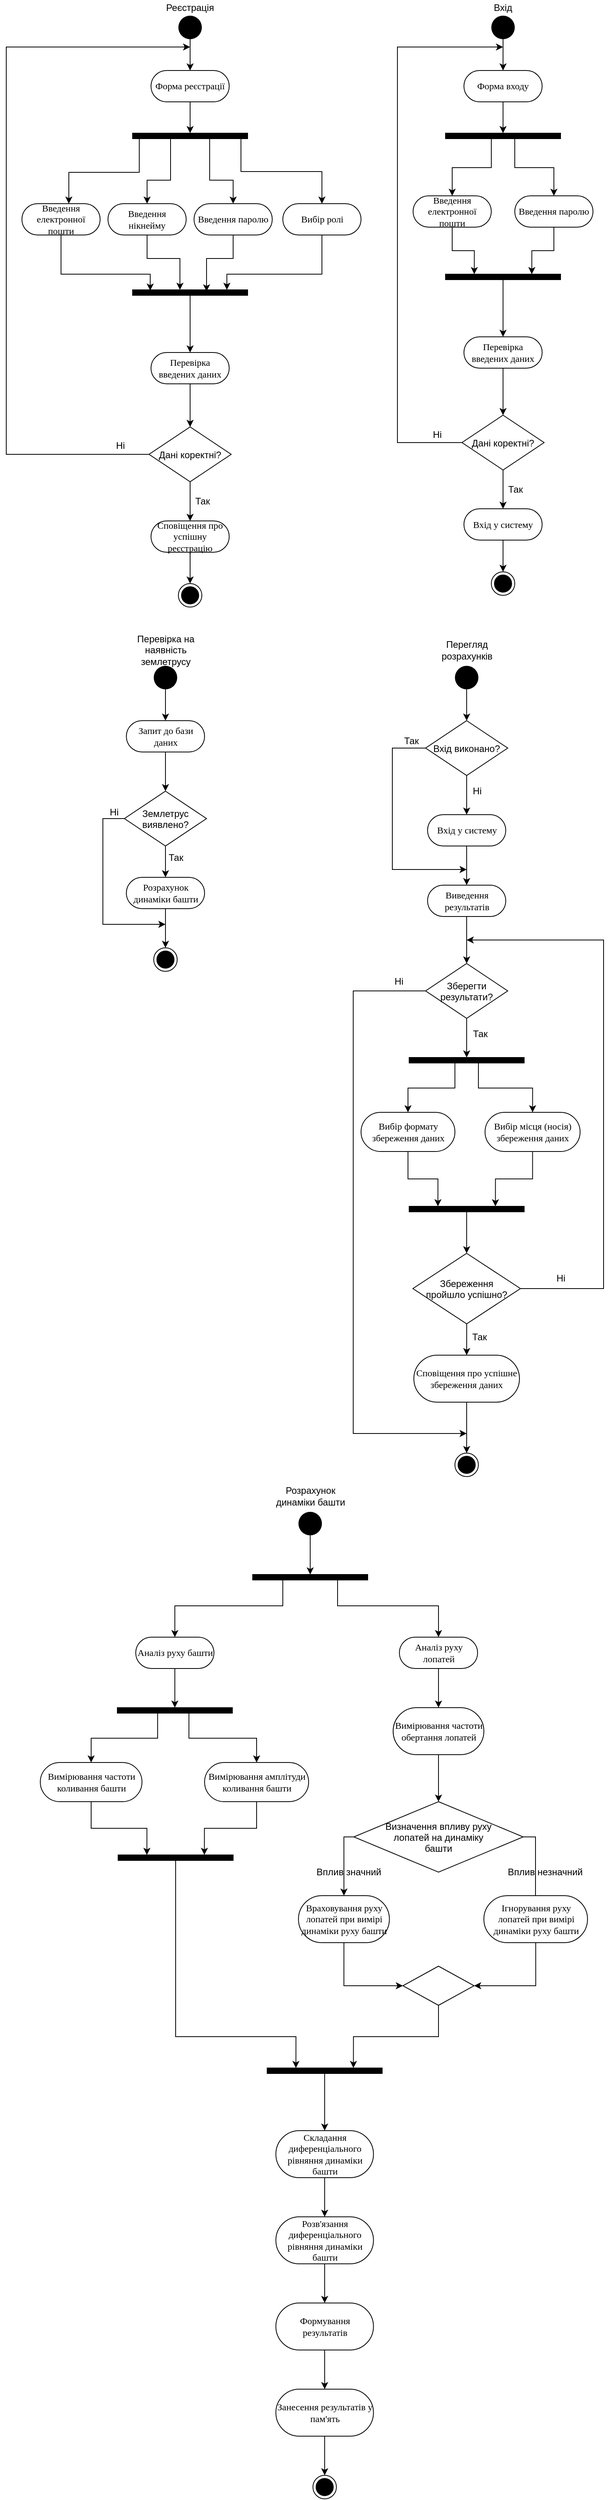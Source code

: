 <mxfile version="14.0.1" type="github">
  <diagram id="TSJOTE-9jYVLGcTTON4N" name="Page-1">
    <mxGraphModel dx="828" dy="490" grid="1" gridSize="10" guides="1" tooltips="1" connect="1" arrows="1" fold="1" page="1" pageScale="1" pageWidth="827" pageHeight="1169" math="0" shadow="0">
      <root>
        <mxCell id="0" />
        <mxCell id="1" parent="0" />
        <mxCell id="yA4khDFc_51iNREQwirL-1" value="" style="edgeStyle=orthogonalEdgeStyle;rounded=0;orthogonalLoop=1;jettySize=auto;html=1;" edge="1" parent="1" source="yA4khDFc_51iNREQwirL-2" target="yA4khDFc_51iNREQwirL-5">
          <mxGeometry relative="1" as="geometry" />
        </mxCell>
        <mxCell id="yA4khDFc_51iNREQwirL-2" value="hf" style="ellipse;fillColor=#000000;strokeColor=none;" vertex="1" parent="1">
          <mxGeometry x="240" y="90" width="30" height="30" as="geometry" />
        </mxCell>
        <mxCell id="yA4khDFc_51iNREQwirL-3" value="Реєстрація" style="text;html=1;strokeColor=none;fillColor=none;align=center;verticalAlign=middle;whiteSpace=wrap;rounded=0;" vertex="1" parent="1">
          <mxGeometry x="235" y="70" width="40" height="20" as="geometry" />
        </mxCell>
        <mxCell id="yA4khDFc_51iNREQwirL-4" value="" style="edgeStyle=orthogonalEdgeStyle;rounded=0;orthogonalLoop=1;jettySize=auto;html=1;" edge="1" parent="1" source="yA4khDFc_51iNREQwirL-5" target="yA4khDFc_51iNREQwirL-12">
          <mxGeometry relative="1" as="geometry" />
        </mxCell>
        <mxCell id="yA4khDFc_51iNREQwirL-5" value="Форма реєстрації" style="rounded=1;whiteSpace=wrap;html=1;shadow=0;comic=0;labelBackgroundColor=none;strokeWidth=1;fontFamily=Verdana;fontSize=12;align=center;arcSize=50;" vertex="1" parent="1">
          <mxGeometry x="205.0" y="160" width="100" height="40" as="geometry" />
        </mxCell>
        <mxCell id="yA4khDFc_51iNREQwirL-6" style="edgeStyle=orthogonalEdgeStyle;rounded=0;orthogonalLoop=1;jettySize=auto;html=1;entryX=0.643;entryY=0.286;entryDx=0;entryDy=0;entryPerimeter=0;" edge="1" parent="1" source="yA4khDFc_51iNREQwirL-7" target="yA4khDFc_51iNREQwirL-20">
          <mxGeometry relative="1" as="geometry">
            <Array as="points">
              <mxPoint x="310" y="400" />
              <mxPoint x="276" y="400" />
            </Array>
          </mxGeometry>
        </mxCell>
        <mxCell id="yA4khDFc_51iNREQwirL-7" value="Введення паролю" style="rounded=1;whiteSpace=wrap;html=1;shadow=0;comic=0;labelBackgroundColor=none;strokeWidth=1;fontFamily=Verdana;fontSize=12;align=center;arcSize=50;" vertex="1" parent="1">
          <mxGeometry x="260.0" y="330" width="100" height="40" as="geometry" />
        </mxCell>
        <mxCell id="yA4khDFc_51iNREQwirL-8" value="" style="edgeStyle=orthogonalEdgeStyle;rounded=0;orthogonalLoop=1;jettySize=auto;html=1;" edge="1" parent="1" source="yA4khDFc_51iNREQwirL-12" target="yA4khDFc_51iNREQwirL-7">
          <mxGeometry relative="1" as="geometry">
            <Array as="points">
              <mxPoint x="280" y="300" />
              <mxPoint x="310" y="300" />
            </Array>
          </mxGeometry>
        </mxCell>
        <mxCell id="yA4khDFc_51iNREQwirL-9" style="edgeStyle=orthogonalEdgeStyle;rounded=0;orthogonalLoop=1;jettySize=auto;html=1;entryX=0.5;entryY=0;entryDx=0;entryDy=0;" edge="1" parent="1" source="yA4khDFc_51iNREQwirL-12" target="yA4khDFc_51iNREQwirL-16">
          <mxGeometry relative="1" as="geometry">
            <Array as="points">
              <mxPoint x="320" y="289" />
              <mxPoint x="424" y="289" />
            </Array>
          </mxGeometry>
        </mxCell>
        <mxCell id="yA4khDFc_51iNREQwirL-10" style="edgeStyle=orthogonalEdgeStyle;rounded=0;orthogonalLoop=1;jettySize=auto;html=1;" edge="1" parent="1" source="yA4khDFc_51iNREQwirL-12" target="yA4khDFc_51iNREQwirL-14">
          <mxGeometry relative="1" as="geometry">
            <Array as="points">
              <mxPoint x="190" y="290" />
              <mxPoint x="100" y="290" />
            </Array>
          </mxGeometry>
        </mxCell>
        <mxCell id="yA4khDFc_51iNREQwirL-11" value="" style="edgeStyle=orthogonalEdgeStyle;rounded=0;orthogonalLoop=1;jettySize=auto;html=1;" edge="1" parent="1" source="yA4khDFc_51iNREQwirL-12" target="yA4khDFc_51iNREQwirL-18">
          <mxGeometry relative="1" as="geometry">
            <Array as="points">
              <mxPoint x="230" y="300" />
              <mxPoint x="200" y="300" />
            </Array>
          </mxGeometry>
        </mxCell>
        <mxCell id="yA4khDFc_51iNREQwirL-12" value="" style="whiteSpace=wrap;html=1;rounded=0;shadow=0;comic=0;labelBackgroundColor=none;strokeWidth=1;fillColor=#000000;fontFamily=Verdana;fontSize=12;align=center;rotation=0;" vertex="1" parent="1">
          <mxGeometry x="181.5" y="240" width="147" height="7" as="geometry" />
        </mxCell>
        <mxCell id="yA4khDFc_51iNREQwirL-13" style="edgeStyle=orthogonalEdgeStyle;rounded=0;orthogonalLoop=1;jettySize=auto;html=1;entryX=0.153;entryY=0.143;entryDx=0;entryDy=0;entryPerimeter=0;" edge="1" parent="1" source="yA4khDFc_51iNREQwirL-14" target="yA4khDFc_51iNREQwirL-20">
          <mxGeometry relative="1" as="geometry">
            <Array as="points">
              <mxPoint x="90" y="420" />
              <mxPoint x="204" y="420" />
            </Array>
          </mxGeometry>
        </mxCell>
        <mxCell id="yA4khDFc_51iNREQwirL-14" value="Введення електронної пошти" style="rounded=1;whiteSpace=wrap;html=1;shadow=0;comic=0;labelBackgroundColor=none;strokeWidth=1;fontFamily=Verdana;fontSize=12;align=center;arcSize=50;" vertex="1" parent="1">
          <mxGeometry x="40.0" y="330" width="100" height="40" as="geometry" />
        </mxCell>
        <mxCell id="yA4khDFc_51iNREQwirL-15" style="edgeStyle=orthogonalEdgeStyle;rounded=0;orthogonalLoop=1;jettySize=auto;html=1;entryX=0.813;entryY=0;entryDx=0;entryDy=0;entryPerimeter=0;" edge="1" parent="1" source="yA4khDFc_51iNREQwirL-16" target="yA4khDFc_51iNREQwirL-20">
          <mxGeometry relative="1" as="geometry">
            <mxPoint x="302" y="438" as="targetPoint" />
            <Array as="points">
              <mxPoint x="424" y="420" />
              <mxPoint x="302" y="420" />
            </Array>
          </mxGeometry>
        </mxCell>
        <mxCell id="yA4khDFc_51iNREQwirL-16" value="Вибір ролі" style="rounded=1;whiteSpace=wrap;html=1;shadow=0;comic=0;labelBackgroundColor=none;strokeWidth=1;fontFamily=Verdana;fontSize=12;align=center;arcSize=50;" vertex="1" parent="1">
          <mxGeometry x="373.5" y="330" width="100" height="40" as="geometry" />
        </mxCell>
        <mxCell id="yA4khDFc_51iNREQwirL-17" style="edgeStyle=orthogonalEdgeStyle;rounded=0;orthogonalLoop=1;jettySize=auto;html=1;entryX=0.405;entryY=0;entryDx=0;entryDy=0;entryPerimeter=0;" edge="1" parent="1" source="yA4khDFc_51iNREQwirL-18" target="yA4khDFc_51iNREQwirL-20">
          <mxGeometry relative="1" as="geometry">
            <Array as="points">
              <mxPoint x="200" y="400" />
              <mxPoint x="242" y="400" />
            </Array>
          </mxGeometry>
        </mxCell>
        <mxCell id="yA4khDFc_51iNREQwirL-18" value="Введення нікнейму" style="rounded=1;whiteSpace=wrap;html=1;shadow=0;comic=0;labelBackgroundColor=none;strokeWidth=1;fontFamily=Verdana;fontSize=12;align=center;arcSize=50;" vertex="1" parent="1">
          <mxGeometry x="150.0" y="330" width="100" height="40" as="geometry" />
        </mxCell>
        <mxCell id="yA4khDFc_51iNREQwirL-144" style="edgeStyle=orthogonalEdgeStyle;rounded=0;orthogonalLoop=1;jettySize=auto;html=1;entryX=0.5;entryY=0;entryDx=0;entryDy=0;" edge="1" parent="1" source="yA4khDFc_51iNREQwirL-20" target="yA4khDFc_51iNREQwirL-143">
          <mxGeometry relative="1" as="geometry" />
        </mxCell>
        <mxCell id="yA4khDFc_51iNREQwirL-20" value="" style="whiteSpace=wrap;html=1;rounded=0;shadow=0;comic=0;labelBackgroundColor=none;strokeWidth=1;fillColor=#000000;fontFamily=Verdana;fontSize=12;align=center;rotation=0;" vertex="1" parent="1">
          <mxGeometry x="181.5" y="440" width="147" height="7" as="geometry" />
        </mxCell>
        <mxCell id="yA4khDFc_51iNREQwirL-21" style="edgeStyle=orthogonalEdgeStyle;rounded=0;orthogonalLoop=1;jettySize=auto;html=1;" edge="1" parent="1" source="yA4khDFc_51iNREQwirL-23">
          <mxGeometry relative="1" as="geometry">
            <mxPoint x="255" y="130" as="targetPoint" />
            <Array as="points">
              <mxPoint x="20" y="650" />
              <mxPoint x="20" y="130" />
            </Array>
          </mxGeometry>
        </mxCell>
        <mxCell id="yA4khDFc_51iNREQwirL-22" style="edgeStyle=orthogonalEdgeStyle;rounded=0;orthogonalLoop=1;jettySize=auto;html=1;entryX=0.5;entryY=0;entryDx=0;entryDy=0;" edge="1" parent="1" source="yA4khDFc_51iNREQwirL-23" target="yA4khDFc_51iNREQwirL-26">
          <mxGeometry relative="1" as="geometry" />
        </mxCell>
        <mxCell id="yA4khDFc_51iNREQwirL-23" value="Дані коректні?" style="rhombus;" vertex="1" parent="1">
          <mxGeometry x="202.5" y="615" width="105" height="70" as="geometry" />
        </mxCell>
        <mxCell id="yA4khDFc_51iNREQwirL-24" value="Ні" style="text;html=1;strokeColor=none;fillColor=none;align=center;verticalAlign=middle;whiteSpace=wrap;rounded=0;" vertex="1" parent="1">
          <mxGeometry x="145.5" y="629" width="40" height="20" as="geometry" />
        </mxCell>
        <mxCell id="yA4khDFc_51iNREQwirL-25" style="edgeStyle=orthogonalEdgeStyle;rounded=0;orthogonalLoop=1;jettySize=auto;html=1;entryX=0.5;entryY=0;entryDx=0;entryDy=0;" edge="1" parent="1" source="yA4khDFc_51iNREQwirL-26" target="yA4khDFc_51iNREQwirL-27">
          <mxGeometry relative="1" as="geometry" />
        </mxCell>
        <mxCell id="yA4khDFc_51iNREQwirL-26" value="Сповіщення про успішну реєстрацію" style="rounded=1;whiteSpace=wrap;html=1;shadow=0;comic=0;labelBackgroundColor=none;strokeWidth=1;fontFamily=Verdana;fontSize=12;align=center;arcSize=50;" vertex="1" parent="1">
          <mxGeometry x="205.0" y="735" width="100" height="40" as="geometry" />
        </mxCell>
        <mxCell id="yA4khDFc_51iNREQwirL-27" value="" style="ellipse;html=1;shape=endState;fillColor=#000000;strokeColor=#000000;" vertex="1" parent="1">
          <mxGeometry x="240" y="815" width="30" height="30" as="geometry" />
        </mxCell>
        <mxCell id="yA4khDFc_51iNREQwirL-28" style="edgeStyle=orthogonalEdgeStyle;rounded=0;orthogonalLoop=1;jettySize=auto;html=1;entryX=0.5;entryY=0;entryDx=0;entryDy=0;" edge="1" parent="1" source="yA4khDFc_51iNREQwirL-29" target="yA4khDFc_51iNREQwirL-32">
          <mxGeometry relative="1" as="geometry" />
        </mxCell>
        <mxCell id="yA4khDFc_51iNREQwirL-29" value="" style="ellipse;fillColor=#000000;strokeColor=none;" vertex="1" parent="1">
          <mxGeometry x="640" y="90" width="30" height="30" as="geometry" />
        </mxCell>
        <mxCell id="yA4khDFc_51iNREQwirL-30" value="Вхід" style="text;html=1;strokeColor=none;fillColor=none;align=center;verticalAlign=middle;whiteSpace=wrap;rounded=0;" vertex="1" parent="1">
          <mxGeometry x="635" y="70" width="40" height="20" as="geometry" />
        </mxCell>
        <mxCell id="yA4khDFc_51iNREQwirL-31" style="edgeStyle=orthogonalEdgeStyle;rounded=0;orthogonalLoop=1;jettySize=auto;html=1;entryX=0.5;entryY=0;entryDx=0;entryDy=0;" edge="1" parent="1" source="yA4khDFc_51iNREQwirL-32" target="yA4khDFc_51iNREQwirL-35">
          <mxGeometry relative="1" as="geometry" />
        </mxCell>
        <mxCell id="yA4khDFc_51iNREQwirL-32" value="Форма входу" style="rounded=1;whiteSpace=wrap;html=1;shadow=0;comic=0;labelBackgroundColor=none;strokeWidth=1;fontFamily=Verdana;fontSize=12;align=center;arcSize=50;" vertex="1" parent="1">
          <mxGeometry x="605" y="160" width="100" height="40" as="geometry" />
        </mxCell>
        <mxCell id="yA4khDFc_51iNREQwirL-33" style="edgeStyle=orthogonalEdgeStyle;rounded=0;orthogonalLoop=1;jettySize=auto;html=1;entryX=0.5;entryY=0;entryDx=0;entryDy=0;" edge="1" parent="1" source="yA4khDFc_51iNREQwirL-35" target="yA4khDFc_51iNREQwirL-37">
          <mxGeometry relative="1" as="geometry">
            <Array as="points">
              <mxPoint x="640" y="284" />
              <mxPoint x="590" y="284" />
            </Array>
          </mxGeometry>
        </mxCell>
        <mxCell id="yA4khDFc_51iNREQwirL-34" style="edgeStyle=orthogonalEdgeStyle;rounded=0;orthogonalLoop=1;jettySize=auto;html=1;entryX=0.5;entryY=0;entryDx=0;entryDy=0;" edge="1" parent="1" source="yA4khDFc_51iNREQwirL-35" target="yA4khDFc_51iNREQwirL-39">
          <mxGeometry relative="1" as="geometry">
            <Array as="points">
              <mxPoint x="670" y="284" />
              <mxPoint x="720" y="284" />
            </Array>
          </mxGeometry>
        </mxCell>
        <mxCell id="yA4khDFc_51iNREQwirL-35" value="" style="whiteSpace=wrap;html=1;rounded=0;shadow=0;comic=0;labelBackgroundColor=none;strokeWidth=1;fillColor=#000000;fontFamily=Verdana;fontSize=12;align=center;rotation=0;" vertex="1" parent="1">
          <mxGeometry x="581.5" y="240" width="147" height="7" as="geometry" />
        </mxCell>
        <mxCell id="yA4khDFc_51iNREQwirL-36" style="edgeStyle=orthogonalEdgeStyle;rounded=0;orthogonalLoop=1;jettySize=auto;html=1;entryX=0.25;entryY=0;entryDx=0;entryDy=0;" edge="1" parent="1" source="yA4khDFc_51iNREQwirL-37" target="yA4khDFc_51iNREQwirL-41">
          <mxGeometry relative="1" as="geometry" />
        </mxCell>
        <mxCell id="yA4khDFc_51iNREQwirL-37" value="Введення електронної пошти" style="rounded=1;whiteSpace=wrap;html=1;shadow=0;comic=0;labelBackgroundColor=none;strokeWidth=1;fontFamily=Verdana;fontSize=12;align=center;arcSize=50;" vertex="1" parent="1">
          <mxGeometry x="540" y="320" width="100" height="40" as="geometry" />
        </mxCell>
        <mxCell id="yA4khDFc_51iNREQwirL-38" style="edgeStyle=orthogonalEdgeStyle;rounded=0;orthogonalLoop=1;jettySize=auto;html=1;entryX=0.75;entryY=0;entryDx=0;entryDy=0;" edge="1" parent="1" source="yA4khDFc_51iNREQwirL-39" target="yA4khDFc_51iNREQwirL-41">
          <mxGeometry relative="1" as="geometry" />
        </mxCell>
        <mxCell id="yA4khDFc_51iNREQwirL-39" value="Введення паролю" style="rounded=1;whiteSpace=wrap;html=1;shadow=0;comic=0;labelBackgroundColor=none;strokeWidth=1;fontFamily=Verdana;fontSize=12;align=center;arcSize=50;" vertex="1" parent="1">
          <mxGeometry x="670" y="320" width="100" height="40" as="geometry" />
        </mxCell>
        <mxCell id="yA4khDFc_51iNREQwirL-147" style="edgeStyle=orthogonalEdgeStyle;rounded=0;orthogonalLoop=1;jettySize=auto;html=1;entryX=0.5;entryY=0;entryDx=0;entryDy=0;" edge="1" parent="1" source="yA4khDFc_51iNREQwirL-41" target="yA4khDFc_51iNREQwirL-146">
          <mxGeometry relative="1" as="geometry" />
        </mxCell>
        <mxCell id="yA4khDFc_51iNREQwirL-41" value="" style="whiteSpace=wrap;html=1;rounded=0;shadow=0;comic=0;labelBackgroundColor=none;strokeWidth=1;fillColor=#000000;fontFamily=Verdana;fontSize=12;align=center;rotation=0;" vertex="1" parent="1">
          <mxGeometry x="581.5" y="420" width="147" height="7" as="geometry" />
        </mxCell>
        <mxCell id="yA4khDFc_51iNREQwirL-42" style="edgeStyle=orthogonalEdgeStyle;rounded=0;orthogonalLoop=1;jettySize=auto;html=1;" edge="1" parent="1" source="yA4khDFc_51iNREQwirL-44">
          <mxGeometry relative="1" as="geometry">
            <mxPoint x="655" y="130" as="targetPoint" />
            <Array as="points">
              <mxPoint x="520" y="635" />
              <mxPoint x="520" y="130" />
            </Array>
          </mxGeometry>
        </mxCell>
        <mxCell id="yA4khDFc_51iNREQwirL-43" style="edgeStyle=orthogonalEdgeStyle;rounded=0;orthogonalLoop=1;jettySize=auto;html=1;entryX=0.5;entryY=0;entryDx=0;entryDy=0;" edge="1" parent="1" source="yA4khDFc_51iNREQwirL-44" target="yA4khDFc_51iNREQwirL-48">
          <mxGeometry relative="1" as="geometry" />
        </mxCell>
        <mxCell id="yA4khDFc_51iNREQwirL-44" value="Дані коректні?" style="rhombus;" vertex="1" parent="1">
          <mxGeometry x="602.5" y="600" width="105" height="70" as="geometry" />
        </mxCell>
        <mxCell id="yA4khDFc_51iNREQwirL-45" value="Ні" style="text;html=1;strokeColor=none;fillColor=none;align=center;verticalAlign=middle;whiteSpace=wrap;rounded=0;" vertex="1" parent="1">
          <mxGeometry x="551" y="615" width="40" height="20" as="geometry" />
        </mxCell>
        <mxCell id="yA4khDFc_51iNREQwirL-46" value="Так" style="text;html=1;strokeColor=none;fillColor=none;align=center;verticalAlign=middle;whiteSpace=wrap;rounded=0;" vertex="1" parent="1">
          <mxGeometry x="251" y="699.5" width="40" height="20" as="geometry" />
        </mxCell>
        <mxCell id="yA4khDFc_51iNREQwirL-47" style="edgeStyle=orthogonalEdgeStyle;rounded=0;orthogonalLoop=1;jettySize=auto;html=1;entryX=0.5;entryY=0;entryDx=0;entryDy=0;" edge="1" parent="1" source="yA4khDFc_51iNREQwirL-48" target="yA4khDFc_51iNREQwirL-50">
          <mxGeometry relative="1" as="geometry" />
        </mxCell>
        <mxCell id="yA4khDFc_51iNREQwirL-48" value="Вхід у систему" style="rounded=1;whiteSpace=wrap;html=1;shadow=0;comic=0;labelBackgroundColor=none;strokeWidth=1;fontFamily=Verdana;fontSize=12;align=center;arcSize=50;" vertex="1" parent="1">
          <mxGeometry x="605" y="719.5" width="100" height="40" as="geometry" />
        </mxCell>
        <mxCell id="yA4khDFc_51iNREQwirL-49" value="Так" style="text;html=1;strokeColor=none;fillColor=none;align=center;verticalAlign=middle;whiteSpace=wrap;rounded=0;" vertex="1" parent="1">
          <mxGeometry x="651" y="685" width="40" height="20" as="geometry" />
        </mxCell>
        <mxCell id="yA4khDFc_51iNREQwirL-50" value="" style="ellipse;html=1;shape=endState;fillColor=#000000;strokeColor=#000000;" vertex="1" parent="1">
          <mxGeometry x="640" y="800" width="30" height="30" as="geometry" />
        </mxCell>
        <mxCell id="yA4khDFc_51iNREQwirL-51" style="edgeStyle=orthogonalEdgeStyle;rounded=0;orthogonalLoop=1;jettySize=auto;html=1;entryX=0.5;entryY=0;entryDx=0;entryDy=0;" edge="1" parent="1" source="yA4khDFc_51iNREQwirL-52" target="yA4khDFc_51iNREQwirL-55">
          <mxGeometry relative="1" as="geometry" />
        </mxCell>
        <mxCell id="yA4khDFc_51iNREQwirL-52" value="hf" style="ellipse;fillColor=#000000;strokeColor=none;" vertex="1" parent="1">
          <mxGeometry x="208.5" y="920" width="30" height="30" as="geometry" />
        </mxCell>
        <mxCell id="yA4khDFc_51iNREQwirL-53" value="Перевірка на наявність землетрусу" style="text;html=1;strokeColor=none;fillColor=none;align=center;verticalAlign=middle;whiteSpace=wrap;rounded=0;" vertex="1" parent="1">
          <mxGeometry x="164.75" y="890" width="117.5" height="20" as="geometry" />
        </mxCell>
        <mxCell id="yA4khDFc_51iNREQwirL-54" style="edgeStyle=orthogonalEdgeStyle;rounded=0;orthogonalLoop=1;jettySize=auto;html=1;entryX=0.5;entryY=0;entryDx=0;entryDy=0;" edge="1" parent="1" source="yA4khDFc_51iNREQwirL-55">
          <mxGeometry relative="1" as="geometry">
            <mxPoint x="223.5" y="1080" as="targetPoint" />
          </mxGeometry>
        </mxCell>
        <mxCell id="yA4khDFc_51iNREQwirL-55" value="Запит до бази даних" style="rounded=1;whiteSpace=wrap;html=1;shadow=0;comic=0;labelBackgroundColor=none;strokeWidth=1;fontFamily=Verdana;fontSize=12;align=center;arcSize=50;" vertex="1" parent="1">
          <mxGeometry x="173.5" y="990" width="100" height="40" as="geometry" />
        </mxCell>
        <mxCell id="yA4khDFc_51iNREQwirL-56" style="edgeStyle=orthogonalEdgeStyle;rounded=0;orthogonalLoop=1;jettySize=auto;html=1;entryX=0.5;entryY=0;entryDx=0;entryDy=0;" edge="1" parent="1" source="yA4khDFc_51iNREQwirL-58" target="yA4khDFc_51iNREQwirL-60">
          <mxGeometry relative="1" as="geometry" />
        </mxCell>
        <mxCell id="yA4khDFc_51iNREQwirL-57" style="edgeStyle=orthogonalEdgeStyle;rounded=0;orthogonalLoop=1;jettySize=auto;html=1;exitX=0;exitY=0.5;exitDx=0;exitDy=0;" edge="1" parent="1" source="yA4khDFc_51iNREQwirL-58">
          <mxGeometry relative="1" as="geometry">
            <mxPoint x="223.5" y="1250" as="targetPoint" />
            <Array as="points">
              <mxPoint x="143.5" y="1115" />
              <mxPoint x="143.5" y="1250" />
            </Array>
          </mxGeometry>
        </mxCell>
        <mxCell id="yA4khDFc_51iNREQwirL-58" value="Землетрус&#xa;виявлено?" style="rhombus;" vertex="1" parent="1">
          <mxGeometry x="171" y="1080" width="105" height="70" as="geometry" />
        </mxCell>
        <mxCell id="yA4khDFc_51iNREQwirL-59" style="edgeStyle=orthogonalEdgeStyle;rounded=0;orthogonalLoop=1;jettySize=auto;html=1;entryX=0.5;entryY=0;entryDx=0;entryDy=0;" edge="1" parent="1" source="yA4khDFc_51iNREQwirL-60">
          <mxGeometry relative="1" as="geometry">
            <mxPoint x="223.5" y="1280" as="targetPoint" />
          </mxGeometry>
        </mxCell>
        <mxCell id="yA4khDFc_51iNREQwirL-60" value="Розрахунок динаміки башти" style="rounded=1;whiteSpace=wrap;html=1;shadow=0;comic=0;labelBackgroundColor=none;strokeWidth=1;fontFamily=Verdana;fontSize=12;align=center;arcSize=50;" vertex="1" parent="1">
          <mxGeometry x="173.5" y="1190" width="100" height="40" as="geometry" />
        </mxCell>
        <mxCell id="yA4khDFc_51iNREQwirL-61" value="Так" style="text;html=1;strokeColor=none;fillColor=none;align=center;verticalAlign=middle;whiteSpace=wrap;rounded=0;" vertex="1" parent="1">
          <mxGeometry x="216.5" y="1155" width="40" height="20" as="geometry" />
        </mxCell>
        <mxCell id="yA4khDFc_51iNREQwirL-62" value="" style="ellipse;html=1;shape=endState;fillColor=#000000;strokeColor=#000000;" vertex="1" parent="1">
          <mxGeometry x="208.5" y="1280" width="30" height="30" as="geometry" />
        </mxCell>
        <mxCell id="yA4khDFc_51iNREQwirL-63" value="Ні" style="text;html=1;strokeColor=none;fillColor=none;align=center;verticalAlign=middle;whiteSpace=wrap;rounded=0;" vertex="1" parent="1">
          <mxGeometry x="137.5" y="1097" width="40" height="20" as="geometry" />
        </mxCell>
        <mxCell id="yA4khDFc_51iNREQwirL-64" style="edgeStyle=orthogonalEdgeStyle;rounded=0;orthogonalLoop=1;jettySize=auto;html=1;entryX=0.5;entryY=0;entryDx=0;entryDy=0;" edge="1" parent="1" source="yA4khDFc_51iNREQwirL-65" target="yA4khDFc_51iNREQwirL-71">
          <mxGeometry relative="1" as="geometry" />
        </mxCell>
        <mxCell id="yA4khDFc_51iNREQwirL-65" value="hf" style="ellipse;fillColor=#000000;strokeColor=none;" vertex="1" parent="1">
          <mxGeometry x="593.5" y="920" width="30" height="30" as="geometry" />
        </mxCell>
        <mxCell id="yA4khDFc_51iNREQwirL-66" value="Перегляд розрахунків" style="text;html=1;strokeColor=none;fillColor=none;align=center;verticalAlign=middle;whiteSpace=wrap;rounded=0;" vertex="1" parent="1">
          <mxGeometry x="549.75" y="890" width="117.5" height="20" as="geometry" />
        </mxCell>
        <mxCell id="yA4khDFc_51iNREQwirL-67" style="edgeStyle=orthogonalEdgeStyle;rounded=0;orthogonalLoop=1;jettySize=auto;html=1;entryX=0.5;entryY=0;entryDx=0;entryDy=0;" edge="1" parent="1" source="yA4khDFc_51iNREQwirL-68" target="yA4khDFc_51iNREQwirL-74">
          <mxGeometry relative="1" as="geometry" />
        </mxCell>
        <mxCell id="yA4khDFc_51iNREQwirL-68" value="Вхід у систему" style="rounded=1;whiteSpace=wrap;html=1;shadow=0;comic=0;labelBackgroundColor=none;strokeWidth=1;fontFamily=Verdana;fontSize=12;align=center;arcSize=50;" vertex="1" parent="1">
          <mxGeometry x="558.5" y="1110" width="100" height="40" as="geometry" />
        </mxCell>
        <mxCell id="yA4khDFc_51iNREQwirL-69" style="edgeStyle=orthogonalEdgeStyle;rounded=0;orthogonalLoop=1;jettySize=auto;html=1;entryX=0.5;entryY=0;entryDx=0;entryDy=0;" edge="1" parent="1" source="yA4khDFc_51iNREQwirL-71" target="yA4khDFc_51iNREQwirL-68">
          <mxGeometry relative="1" as="geometry" />
        </mxCell>
        <mxCell id="yA4khDFc_51iNREQwirL-70" style="edgeStyle=orthogonalEdgeStyle;rounded=0;orthogonalLoop=1;jettySize=auto;html=1;exitX=0;exitY=0.5;exitDx=0;exitDy=0;" edge="1" parent="1" source="yA4khDFc_51iNREQwirL-71">
          <mxGeometry relative="1" as="geometry">
            <mxPoint x="553.5" y="1025" as="sourcePoint" />
            <mxPoint x="608.5" y="1180" as="targetPoint" />
            <Array as="points">
              <mxPoint x="513.5" y="1025" />
              <mxPoint x="513.5" y="1180" />
            </Array>
          </mxGeometry>
        </mxCell>
        <mxCell id="yA4khDFc_51iNREQwirL-71" value="Вхід виконано?" style="rhombus;" vertex="1" parent="1">
          <mxGeometry x="556" y="990" width="105" height="70" as="geometry" />
        </mxCell>
        <mxCell id="yA4khDFc_51iNREQwirL-72" value="Ні" style="text;html=1;strokeColor=none;fillColor=none;align=center;verticalAlign=middle;whiteSpace=wrap;rounded=0;" vertex="1" parent="1">
          <mxGeometry x="601.5" y="1070" width="40" height="20" as="geometry" />
        </mxCell>
        <mxCell id="yA4khDFc_51iNREQwirL-73" style="edgeStyle=orthogonalEdgeStyle;rounded=0;orthogonalLoop=1;jettySize=auto;html=1;entryX=0.5;entryY=0;entryDx=0;entryDy=0;" edge="1" parent="1" source="yA4khDFc_51iNREQwirL-74" target="yA4khDFc_51iNREQwirL-78">
          <mxGeometry relative="1" as="geometry" />
        </mxCell>
        <mxCell id="yA4khDFc_51iNREQwirL-74" value="Виведення результатів" style="rounded=1;whiteSpace=wrap;html=1;shadow=0;comic=0;labelBackgroundColor=none;strokeWidth=1;fontFamily=Verdana;fontSize=12;align=center;arcSize=50;" vertex="1" parent="1">
          <mxGeometry x="558.5" y="1200" width="100" height="40" as="geometry" />
        </mxCell>
        <mxCell id="yA4khDFc_51iNREQwirL-75" value="Так" style="text;html=1;strokeColor=none;fillColor=none;align=center;verticalAlign=middle;whiteSpace=wrap;rounded=0;" vertex="1" parent="1">
          <mxGeometry x="517.5" y="1006" width="40" height="20" as="geometry" />
        </mxCell>
        <mxCell id="yA4khDFc_51iNREQwirL-76" style="edgeStyle=orthogonalEdgeStyle;rounded=0;orthogonalLoop=1;jettySize=auto;html=1;entryX=0.5;entryY=0;entryDx=0;entryDy=0;" edge="1" parent="1" source="yA4khDFc_51iNREQwirL-78" target="yA4khDFc_51iNREQwirL-81">
          <mxGeometry relative="1" as="geometry" />
        </mxCell>
        <mxCell id="yA4khDFc_51iNREQwirL-77" style="edgeStyle=orthogonalEdgeStyle;rounded=0;orthogonalLoop=1;jettySize=auto;html=1;" edge="1" parent="1" source="yA4khDFc_51iNREQwirL-78">
          <mxGeometry relative="1" as="geometry">
            <mxPoint x="608.5" y="1900" as="targetPoint" />
            <Array as="points">
              <mxPoint x="463.5" y="1335" />
              <mxPoint x="463.5" y="1900" />
            </Array>
          </mxGeometry>
        </mxCell>
        <mxCell id="yA4khDFc_51iNREQwirL-78" value="Зберегти&#xa;результати?" style="rhombus;" vertex="1" parent="1">
          <mxGeometry x="556" y="1300" width="105" height="70" as="geometry" />
        </mxCell>
        <mxCell id="yA4khDFc_51iNREQwirL-79" style="edgeStyle=orthogonalEdgeStyle;rounded=0;orthogonalLoop=1;jettySize=auto;html=1;entryX=0.5;entryY=0;entryDx=0;entryDy=0;" edge="1" parent="1" source="yA4khDFc_51iNREQwirL-81" target="yA4khDFc_51iNREQwirL-84">
          <mxGeometry relative="1" as="geometry">
            <Array as="points">
              <mxPoint x="593.5" y="1459" />
              <mxPoint x="533.5" y="1459" />
            </Array>
          </mxGeometry>
        </mxCell>
        <mxCell id="yA4khDFc_51iNREQwirL-80" style="edgeStyle=orthogonalEdgeStyle;rounded=0;orthogonalLoop=1;jettySize=auto;html=1;entryX=0.5;entryY=0;entryDx=0;entryDy=0;" edge="1" parent="1" source="yA4khDFc_51iNREQwirL-81" target="yA4khDFc_51iNREQwirL-86">
          <mxGeometry relative="1" as="geometry">
            <Array as="points">
              <mxPoint x="623.5" y="1459" />
              <mxPoint x="692.5" y="1459" />
            </Array>
          </mxGeometry>
        </mxCell>
        <mxCell id="yA4khDFc_51iNREQwirL-81" value="" style="whiteSpace=wrap;html=1;rounded=0;shadow=0;comic=0;labelBackgroundColor=none;strokeWidth=1;fillColor=#000000;fontFamily=Verdana;fontSize=12;align=center;rotation=0;" vertex="1" parent="1">
          <mxGeometry x="535" y="1420" width="147" height="7" as="geometry" />
        </mxCell>
        <mxCell id="yA4khDFc_51iNREQwirL-82" value="Так" style="text;html=1;strokeColor=none;fillColor=none;align=center;verticalAlign=middle;whiteSpace=wrap;rounded=0;" vertex="1" parent="1">
          <mxGeometry x="605.5" y="1380" width="40" height="20" as="geometry" />
        </mxCell>
        <mxCell id="yA4khDFc_51iNREQwirL-83" style="edgeStyle=orthogonalEdgeStyle;rounded=0;orthogonalLoop=1;jettySize=auto;html=1;entryX=0.25;entryY=0;entryDx=0;entryDy=0;" edge="1" parent="1" source="yA4khDFc_51iNREQwirL-84" target="yA4khDFc_51iNREQwirL-88">
          <mxGeometry relative="1" as="geometry" />
        </mxCell>
        <mxCell id="yA4khDFc_51iNREQwirL-84" value="Вибір формату збереження даних" style="rounded=1;whiteSpace=wrap;html=1;shadow=0;comic=0;labelBackgroundColor=none;strokeWidth=1;fontFamily=Verdana;fontSize=12;align=center;arcSize=50;" vertex="1" parent="1">
          <mxGeometry x="473.5" y="1490" width="120" height="50" as="geometry" />
        </mxCell>
        <mxCell id="yA4khDFc_51iNREQwirL-85" style="edgeStyle=orthogonalEdgeStyle;rounded=0;orthogonalLoop=1;jettySize=auto;html=1;entryX=0.75;entryY=0;entryDx=0;entryDy=0;" edge="1" parent="1" source="yA4khDFc_51iNREQwirL-86" target="yA4khDFc_51iNREQwirL-88">
          <mxGeometry relative="1" as="geometry" />
        </mxCell>
        <mxCell id="yA4khDFc_51iNREQwirL-86" value="Вибір місця (носія) збереження даних" style="rounded=1;whiteSpace=wrap;html=1;shadow=0;comic=0;labelBackgroundColor=none;strokeWidth=1;fontFamily=Verdana;fontSize=12;align=center;arcSize=50;" vertex="1" parent="1">
          <mxGeometry x="632" y="1490" width="121.5" height="50" as="geometry" />
        </mxCell>
        <mxCell id="yA4khDFc_51iNREQwirL-87" style="edgeStyle=orthogonalEdgeStyle;rounded=0;orthogonalLoop=1;jettySize=auto;html=1;entryX=0.5;entryY=0;entryDx=0;entryDy=0;" edge="1" parent="1" source="yA4khDFc_51iNREQwirL-88" target="yA4khDFc_51iNREQwirL-91">
          <mxGeometry relative="1" as="geometry" />
        </mxCell>
        <mxCell id="yA4khDFc_51iNREQwirL-88" value="" style="whiteSpace=wrap;html=1;rounded=0;shadow=0;comic=0;labelBackgroundColor=none;strokeWidth=1;fillColor=#000000;fontFamily=Verdana;fontSize=12;align=center;rotation=0;" vertex="1" parent="1">
          <mxGeometry x="535" y="1610" width="147" height="7" as="geometry" />
        </mxCell>
        <mxCell id="yA4khDFc_51iNREQwirL-89" style="edgeStyle=orthogonalEdgeStyle;rounded=0;orthogonalLoop=1;jettySize=auto;html=1;" edge="1" parent="1" source="yA4khDFc_51iNREQwirL-91">
          <mxGeometry relative="1" as="geometry">
            <mxPoint x="608.5" y="1270" as="targetPoint" />
            <Array as="points">
              <mxPoint x="783.5" y="1715" />
              <mxPoint x="783.5" y="1270" />
            </Array>
          </mxGeometry>
        </mxCell>
        <mxCell id="yA4khDFc_51iNREQwirL-90" style="edgeStyle=orthogonalEdgeStyle;rounded=0;orthogonalLoop=1;jettySize=auto;html=1;entryX=0.5;entryY=0;entryDx=0;entryDy=0;" edge="1" parent="1" source="yA4khDFc_51iNREQwirL-91" target="yA4khDFc_51iNREQwirL-93">
          <mxGeometry relative="1" as="geometry" />
        </mxCell>
        <mxCell id="yA4khDFc_51iNREQwirL-91" value="Збереження&#xa;пройшло успішно?" style="rhombus;" vertex="1" parent="1">
          <mxGeometry x="539.75" y="1670" width="137.5" height="90" as="geometry" />
        </mxCell>
        <mxCell id="yA4khDFc_51iNREQwirL-92" style="edgeStyle=orthogonalEdgeStyle;rounded=0;orthogonalLoop=1;jettySize=auto;html=1;entryX=0.5;entryY=0;entryDx=0;entryDy=0;" edge="1" parent="1" source="yA4khDFc_51iNREQwirL-93" target="yA4khDFc_51iNREQwirL-94">
          <mxGeometry relative="1" as="geometry" />
        </mxCell>
        <mxCell id="yA4khDFc_51iNREQwirL-93" value="Сповіщення про успішне збереження даних" style="rounded=1;whiteSpace=wrap;html=1;shadow=0;comic=0;labelBackgroundColor=none;strokeWidth=1;fontFamily=Verdana;fontSize=12;align=center;arcSize=50;" vertex="1" parent="1">
          <mxGeometry x="541" y="1800" width="135" height="60" as="geometry" />
        </mxCell>
        <mxCell id="yA4khDFc_51iNREQwirL-94" value="" style="ellipse;html=1;shape=endState;fillColor=#000000;strokeColor=#000000;" vertex="1" parent="1">
          <mxGeometry x="593.5" y="1925" width="30" height="30" as="geometry" />
        </mxCell>
        <mxCell id="yA4khDFc_51iNREQwirL-95" value="Так" style="text;html=1;strokeColor=none;fillColor=none;align=center;verticalAlign=middle;whiteSpace=wrap;rounded=0;" vertex="1" parent="1">
          <mxGeometry x="604.5" y="1767" width="40" height="20" as="geometry" />
        </mxCell>
        <mxCell id="yA4khDFc_51iNREQwirL-96" value="Ні" style="text;html=1;strokeColor=none;fillColor=none;align=center;verticalAlign=middle;whiteSpace=wrap;rounded=0;" vertex="1" parent="1">
          <mxGeometry x="708.5" y="1692" width="40" height="20" as="geometry" />
        </mxCell>
        <mxCell id="yA4khDFc_51iNREQwirL-97" value="Ні" style="text;html=1;strokeColor=none;fillColor=none;align=center;verticalAlign=middle;whiteSpace=wrap;rounded=0;" vertex="1" parent="1">
          <mxGeometry x="501.5" y="1313" width="40" height="20" as="geometry" />
        </mxCell>
        <mxCell id="yA4khDFc_51iNREQwirL-98" style="edgeStyle=orthogonalEdgeStyle;rounded=0;orthogonalLoop=1;jettySize=auto;html=1;entryX=0.5;entryY=0;entryDx=0;entryDy=0;" edge="1" parent="1" source="yA4khDFc_51iNREQwirL-99" target="yA4khDFc_51iNREQwirL-104">
          <mxGeometry relative="1" as="geometry" />
        </mxCell>
        <mxCell id="yA4khDFc_51iNREQwirL-99" value="hf" style="ellipse;fillColor=#000000;strokeColor=none;" vertex="1" parent="1">
          <mxGeometry x="393.5" y="2000" width="30" height="30" as="geometry" />
        </mxCell>
        <mxCell id="yA4khDFc_51iNREQwirL-100" value="Розрахунок динаміки башти" style="text;html=1;strokeColor=none;fillColor=none;align=center;verticalAlign=middle;whiteSpace=wrap;rounded=0;" vertex="1" parent="1">
          <mxGeometry x="349.75" y="1970" width="117.5" height="20" as="geometry" />
        </mxCell>
        <mxCell id="yA4khDFc_51iNREQwirL-122" style="edgeStyle=orthogonalEdgeStyle;rounded=0;orthogonalLoop=1;jettySize=auto;html=1;entryX=0.5;entryY=0;entryDx=0;entryDy=0;" edge="1" parent="1" source="yA4khDFc_51iNREQwirL-101" target="yA4khDFc_51iNREQwirL-121">
          <mxGeometry relative="1" as="geometry" />
        </mxCell>
        <mxCell id="yA4khDFc_51iNREQwirL-101" value="Аналіз руху башти" style="rounded=1;whiteSpace=wrap;html=1;shadow=0;comic=0;labelBackgroundColor=none;strokeWidth=1;fontFamily=Verdana;fontSize=12;align=center;arcSize=50;" vertex="1" parent="1">
          <mxGeometry x="185.5" y="2160" width="100" height="40" as="geometry" />
        </mxCell>
        <mxCell id="yA4khDFc_51iNREQwirL-102" style="edgeStyle=orthogonalEdgeStyle;rounded=0;orthogonalLoop=1;jettySize=auto;html=1;entryX=0.5;entryY=0;entryDx=0;entryDy=0;" edge="1" parent="1" source="yA4khDFc_51iNREQwirL-104" target="yA4khDFc_51iNREQwirL-101">
          <mxGeometry relative="1" as="geometry">
            <Array as="points">
              <mxPoint x="373.5" y="2120" />
              <mxPoint x="235.5" y="2120" />
            </Array>
          </mxGeometry>
        </mxCell>
        <mxCell id="yA4khDFc_51iNREQwirL-103" style="edgeStyle=orthogonalEdgeStyle;rounded=0;orthogonalLoop=1;jettySize=auto;html=1;" edge="1" parent="1" source="yA4khDFc_51iNREQwirL-104" target="yA4khDFc_51iNREQwirL-105">
          <mxGeometry relative="1" as="geometry">
            <Array as="points">
              <mxPoint x="443.5" y="2120" />
              <mxPoint x="572.5" y="2120" />
            </Array>
          </mxGeometry>
        </mxCell>
        <mxCell id="yA4khDFc_51iNREQwirL-104" value="" style="whiteSpace=wrap;html=1;rounded=0;shadow=0;comic=0;labelBackgroundColor=none;strokeWidth=1;fillColor=#000000;fontFamily=Verdana;fontSize=12;align=center;rotation=0;" vertex="1" parent="1">
          <mxGeometry x="335" y="2080" width="147" height="7" as="geometry" />
        </mxCell>
        <mxCell id="yA4khDFc_51iNREQwirL-107" style="edgeStyle=orthogonalEdgeStyle;rounded=0;orthogonalLoop=1;jettySize=auto;html=1;entryX=0.5;entryY=0;entryDx=0;entryDy=0;" edge="1" parent="1" source="yA4khDFc_51iNREQwirL-105" target="yA4khDFc_51iNREQwirL-106">
          <mxGeometry relative="1" as="geometry" />
        </mxCell>
        <mxCell id="yA4khDFc_51iNREQwirL-105" value="Аналіз руху лопатей" style="rounded=1;whiteSpace=wrap;html=1;shadow=0;comic=0;labelBackgroundColor=none;strokeWidth=1;fontFamily=Verdana;fontSize=12;align=center;arcSize=50;" vertex="1" parent="1">
          <mxGeometry x="522.5" y="2160" width="100" height="40" as="geometry" />
        </mxCell>
        <mxCell id="yA4khDFc_51iNREQwirL-110" style="edgeStyle=orthogonalEdgeStyle;rounded=0;orthogonalLoop=1;jettySize=auto;html=1;entryX=0.5;entryY=0;entryDx=0;entryDy=0;" edge="1" parent="1" source="yA4khDFc_51iNREQwirL-106" target="yA4khDFc_51iNREQwirL-108">
          <mxGeometry relative="1" as="geometry">
            <mxPoint x="572.5" y="2368" as="targetPoint" />
          </mxGeometry>
        </mxCell>
        <mxCell id="yA4khDFc_51iNREQwirL-106" value="Вимірювання частоти обертання лопатей" style="rounded=1;whiteSpace=wrap;html=1;shadow=0;comic=0;labelBackgroundColor=none;strokeWidth=1;fontFamily=Verdana;fontSize=12;align=center;arcSize=50;" vertex="1" parent="1">
          <mxGeometry x="514.5" y="2250" width="116" height="60" as="geometry" />
        </mxCell>
        <mxCell id="yA4khDFc_51iNREQwirL-113" style="edgeStyle=orthogonalEdgeStyle;rounded=0;orthogonalLoop=1;jettySize=auto;html=1;entryX=0.5;entryY=0;entryDx=0;entryDy=0;exitX=0;exitY=0.5;exitDx=0;exitDy=0;" edge="1" parent="1" source="yA4khDFc_51iNREQwirL-108" target="yA4khDFc_51iNREQwirL-112">
          <mxGeometry relative="1" as="geometry">
            <Array as="points">
              <mxPoint x="452.5" y="2415" />
            </Array>
          </mxGeometry>
        </mxCell>
        <mxCell id="yA4khDFc_51iNREQwirL-115" style="edgeStyle=orthogonalEdgeStyle;rounded=0;orthogonalLoop=1;jettySize=auto;html=1;entryX=0.5;entryY=0;entryDx=0;entryDy=0;exitX=1;exitY=0.5;exitDx=0;exitDy=0;" edge="1" parent="1" source="yA4khDFc_51iNREQwirL-108" target="yA4khDFc_51iNREQwirL-114">
          <mxGeometry relative="1" as="geometry">
            <Array as="points">
              <mxPoint x="696.5" y="2415" />
              <mxPoint x="696.5" y="2500" />
            </Array>
          </mxGeometry>
        </mxCell>
        <mxCell id="yA4khDFc_51iNREQwirL-108" value="Визначення впливу руху &#xa;лопатей на динаміку &#xa;башти" style="rhombus;" vertex="1" parent="1">
          <mxGeometry x="464.25" y="2370" width="216.5" height="90" as="geometry" />
        </mxCell>
        <mxCell id="yA4khDFc_51iNREQwirL-120" style="edgeStyle=orthogonalEdgeStyle;rounded=0;orthogonalLoop=1;jettySize=auto;html=1;entryX=0;entryY=0.5;entryDx=0;entryDy=0;exitX=0.5;exitY=1;exitDx=0;exitDy=0;" edge="1" parent="1" source="yA4khDFc_51iNREQwirL-112" target="yA4khDFc_51iNREQwirL-118">
          <mxGeometry relative="1" as="geometry" />
        </mxCell>
        <mxCell id="yA4khDFc_51iNREQwirL-112" value="Враховування руху лопатей при вимірі динаміки руху башти" style="rounded=1;whiteSpace=wrap;html=1;shadow=0;comic=0;labelBackgroundColor=none;strokeWidth=1;fontFamily=Verdana;fontSize=12;align=center;arcSize=50;" vertex="1" parent="1">
          <mxGeometry x="393.5" y="2490" width="116.25" height="60" as="geometry" />
        </mxCell>
        <mxCell id="yA4khDFc_51iNREQwirL-119" style="edgeStyle=orthogonalEdgeStyle;rounded=0;orthogonalLoop=1;jettySize=auto;html=1;entryX=1;entryY=0.5;entryDx=0;entryDy=0;exitX=0.5;exitY=1;exitDx=0;exitDy=0;" edge="1" parent="1" source="yA4khDFc_51iNREQwirL-114" target="yA4khDFc_51iNREQwirL-118">
          <mxGeometry relative="1" as="geometry" />
        </mxCell>
        <mxCell id="yA4khDFc_51iNREQwirL-114" value="Ігнорування руху лопатей при вимірі динаміки руху башти" style="rounded=1;whiteSpace=wrap;html=1;shadow=0;comic=0;labelBackgroundColor=none;strokeWidth=1;fontFamily=Verdana;fontSize=12;align=center;arcSize=50;" vertex="1" parent="1">
          <mxGeometry x="630.5" y="2490" width="132.5" height="60" as="geometry" />
        </mxCell>
        <mxCell id="yA4khDFc_51iNREQwirL-116" value="Вплив значний" style="text;html=1;strokeColor=none;fillColor=none;align=center;verticalAlign=middle;whiteSpace=wrap;rounded=0;" vertex="1" parent="1">
          <mxGeometry x="398.5" y="2450" width="117.5" height="20" as="geometry" />
        </mxCell>
        <mxCell id="yA4khDFc_51iNREQwirL-117" value="Вплив незначний" style="text;html=1;strokeColor=none;fillColor=none;align=center;verticalAlign=middle;whiteSpace=wrap;rounded=0;" vertex="1" parent="1">
          <mxGeometry x="649.75" y="2450" width="117.5" height="20" as="geometry" />
        </mxCell>
        <mxCell id="yA4khDFc_51iNREQwirL-131" style="edgeStyle=orthogonalEdgeStyle;rounded=0;orthogonalLoop=1;jettySize=auto;html=1;entryX=0.75;entryY=0;entryDx=0;entryDy=0;" edge="1" parent="1" source="yA4khDFc_51iNREQwirL-118" target="yA4khDFc_51iNREQwirL-130">
          <mxGeometry relative="1" as="geometry">
            <Array as="points">
              <mxPoint x="572.5" y="2670" />
              <mxPoint x="463.5" y="2670" />
            </Array>
          </mxGeometry>
        </mxCell>
        <mxCell id="yA4khDFc_51iNREQwirL-118" value="" style="rhombus;" vertex="1" parent="1">
          <mxGeometry x="527" y="2580" width="91" height="50" as="geometry" />
        </mxCell>
        <mxCell id="yA4khDFc_51iNREQwirL-125" style="edgeStyle=orthogonalEdgeStyle;rounded=0;orthogonalLoop=1;jettySize=auto;html=1;entryX=0.5;entryY=0;entryDx=0;entryDy=0;" edge="1" parent="1" source="yA4khDFc_51iNREQwirL-121" target="yA4khDFc_51iNREQwirL-123">
          <mxGeometry relative="1" as="geometry">
            <Array as="points">
              <mxPoint x="213.5" y="2289" />
              <mxPoint x="128.5" y="2289" />
            </Array>
          </mxGeometry>
        </mxCell>
        <mxCell id="yA4khDFc_51iNREQwirL-126" style="edgeStyle=orthogonalEdgeStyle;rounded=0;orthogonalLoop=1;jettySize=auto;html=1;entryX=0.5;entryY=0;entryDx=0;entryDy=0;" edge="1" parent="1" source="yA4khDFc_51iNREQwirL-121" target="yA4khDFc_51iNREQwirL-124">
          <mxGeometry relative="1" as="geometry">
            <Array as="points">
              <mxPoint x="253.5" y="2289" />
              <mxPoint x="340.5" y="2289" />
            </Array>
          </mxGeometry>
        </mxCell>
        <mxCell id="yA4khDFc_51iNREQwirL-121" value="" style="whiteSpace=wrap;html=1;rounded=0;shadow=0;comic=0;labelBackgroundColor=none;strokeWidth=1;fillColor=#000000;fontFamily=Verdana;fontSize=12;align=center;rotation=0;" vertex="1" parent="1">
          <mxGeometry x="162" y="2250" width="147" height="7" as="geometry" />
        </mxCell>
        <mxCell id="yA4khDFc_51iNREQwirL-129" style="edgeStyle=orthogonalEdgeStyle;rounded=0;orthogonalLoop=1;jettySize=auto;html=1;entryX=0.25;entryY=0;entryDx=0;entryDy=0;" edge="1" parent="1" source="yA4khDFc_51iNREQwirL-123" target="yA4khDFc_51iNREQwirL-127">
          <mxGeometry relative="1" as="geometry" />
        </mxCell>
        <mxCell id="yA4khDFc_51iNREQwirL-123" value="Вимірювання частоти коливання башти" style="rounded=1;whiteSpace=wrap;html=1;shadow=0;comic=0;labelBackgroundColor=none;strokeWidth=1;fontFamily=Verdana;fontSize=12;align=center;arcSize=50;" vertex="1" parent="1">
          <mxGeometry x="63.5" y="2320" width="130" height="50" as="geometry" />
        </mxCell>
        <mxCell id="yA4khDFc_51iNREQwirL-128" style="edgeStyle=orthogonalEdgeStyle;rounded=0;orthogonalLoop=1;jettySize=auto;html=1;entryX=0.75;entryY=0;entryDx=0;entryDy=0;" edge="1" parent="1" source="yA4khDFc_51iNREQwirL-124" target="yA4khDFc_51iNREQwirL-127">
          <mxGeometry relative="1" as="geometry" />
        </mxCell>
        <mxCell id="yA4khDFc_51iNREQwirL-124" value="Вимірювання амплітуди коливання башти" style="rounded=1;whiteSpace=wrap;html=1;shadow=0;comic=0;labelBackgroundColor=none;strokeWidth=1;fontFamily=Verdana;fontSize=12;align=center;arcSize=50;" vertex="1" parent="1">
          <mxGeometry x="273.5" y="2320" width="133" height="50" as="geometry" />
        </mxCell>
        <mxCell id="yA4khDFc_51iNREQwirL-132" style="edgeStyle=orthogonalEdgeStyle;rounded=0;orthogonalLoop=1;jettySize=auto;html=1;entryX=0.25;entryY=0;entryDx=0;entryDy=0;" edge="1" parent="1" source="yA4khDFc_51iNREQwirL-127" target="yA4khDFc_51iNREQwirL-130">
          <mxGeometry relative="1" as="geometry">
            <Array as="points">
              <mxPoint x="236.5" y="2670" />
              <mxPoint x="390.5" y="2670" />
            </Array>
          </mxGeometry>
        </mxCell>
        <mxCell id="yA4khDFc_51iNREQwirL-127" value="" style="whiteSpace=wrap;html=1;rounded=0;shadow=0;comic=0;labelBackgroundColor=none;strokeWidth=1;fillColor=#000000;fontFamily=Verdana;fontSize=12;align=center;rotation=0;" vertex="1" parent="1">
          <mxGeometry x="163" y="2438" width="147" height="7" as="geometry" />
        </mxCell>
        <mxCell id="yA4khDFc_51iNREQwirL-134" style="edgeStyle=orthogonalEdgeStyle;rounded=0;orthogonalLoop=1;jettySize=auto;html=1;entryX=0.5;entryY=0;entryDx=0;entryDy=0;" edge="1" parent="1" source="yA4khDFc_51iNREQwirL-130" target="yA4khDFc_51iNREQwirL-133">
          <mxGeometry relative="1" as="geometry" />
        </mxCell>
        <mxCell id="yA4khDFc_51iNREQwirL-130" value="" style="whiteSpace=wrap;html=1;rounded=0;shadow=0;comic=0;labelBackgroundColor=none;strokeWidth=1;fillColor=#000000;fontFamily=Verdana;fontSize=12;align=center;rotation=0;" vertex="1" parent="1">
          <mxGeometry x="353.5" y="2710" width="147" height="7" as="geometry" />
        </mxCell>
        <mxCell id="yA4khDFc_51iNREQwirL-136" style="edgeStyle=orthogonalEdgeStyle;rounded=0;orthogonalLoop=1;jettySize=auto;html=1;entryX=0.5;entryY=0;entryDx=0;entryDy=0;" edge="1" parent="1" source="yA4khDFc_51iNREQwirL-133" target="yA4khDFc_51iNREQwirL-135">
          <mxGeometry relative="1" as="geometry" />
        </mxCell>
        <mxCell id="yA4khDFc_51iNREQwirL-133" value="Складання диференціального рівняння динаміки башти" style="rounded=1;whiteSpace=wrap;html=1;shadow=0;comic=0;labelBackgroundColor=none;strokeWidth=1;fontFamily=Verdana;fontSize=12;align=center;arcSize=50;" vertex="1" parent="1">
          <mxGeometry x="364.63" y="2790" width="124.75" height="60" as="geometry" />
        </mxCell>
        <mxCell id="yA4khDFc_51iNREQwirL-138" style="edgeStyle=orthogonalEdgeStyle;rounded=0;orthogonalLoop=1;jettySize=auto;html=1;entryX=0.5;entryY=0;entryDx=0;entryDy=0;" edge="1" parent="1" source="yA4khDFc_51iNREQwirL-135" target="yA4khDFc_51iNREQwirL-137">
          <mxGeometry relative="1" as="geometry" />
        </mxCell>
        <mxCell id="yA4khDFc_51iNREQwirL-135" value="Розв&#39;язання диференціального рівняння динаміки башти" style="rounded=1;whiteSpace=wrap;html=1;shadow=0;comic=0;labelBackgroundColor=none;strokeWidth=1;fontFamily=Verdana;fontSize=12;align=center;arcSize=50;" vertex="1" parent="1">
          <mxGeometry x="364.63" y="2900" width="124.75" height="60" as="geometry" />
        </mxCell>
        <mxCell id="yA4khDFc_51iNREQwirL-140" style="edgeStyle=orthogonalEdgeStyle;rounded=0;orthogonalLoop=1;jettySize=auto;html=1;entryX=0.5;entryY=0;entryDx=0;entryDy=0;" edge="1" parent="1" source="yA4khDFc_51iNREQwirL-137" target="yA4khDFc_51iNREQwirL-139">
          <mxGeometry relative="1" as="geometry" />
        </mxCell>
        <mxCell id="yA4khDFc_51iNREQwirL-137" value="Формування результатів" style="rounded=1;whiteSpace=wrap;html=1;shadow=0;comic=0;labelBackgroundColor=none;strokeWidth=1;fontFamily=Verdana;fontSize=12;align=center;arcSize=50;" vertex="1" parent="1">
          <mxGeometry x="364.63" y="3010" width="124.75" height="60" as="geometry" />
        </mxCell>
        <mxCell id="yA4khDFc_51iNREQwirL-142" style="edgeStyle=orthogonalEdgeStyle;rounded=0;orthogonalLoop=1;jettySize=auto;html=1;entryX=0.5;entryY=0;entryDx=0;entryDy=0;" edge="1" parent="1" source="yA4khDFc_51iNREQwirL-139" target="yA4khDFc_51iNREQwirL-141">
          <mxGeometry relative="1" as="geometry" />
        </mxCell>
        <mxCell id="yA4khDFc_51iNREQwirL-139" value="Занесення результатів у пам&#39;ять" style="rounded=1;whiteSpace=wrap;html=1;shadow=0;comic=0;labelBackgroundColor=none;strokeWidth=1;fontFamily=Verdana;fontSize=12;align=center;arcSize=50;" vertex="1" parent="1">
          <mxGeometry x="364.63" y="3120" width="124.75" height="60" as="geometry" />
        </mxCell>
        <mxCell id="yA4khDFc_51iNREQwirL-141" value="" style="ellipse;html=1;shape=endState;fillColor=#000000;strokeColor=#000000;" vertex="1" parent="1">
          <mxGeometry x="412.01" y="3230" width="30" height="30" as="geometry" />
        </mxCell>
        <mxCell id="yA4khDFc_51iNREQwirL-145" style="edgeStyle=orthogonalEdgeStyle;rounded=0;orthogonalLoop=1;jettySize=auto;html=1;entryX=0.5;entryY=0;entryDx=0;entryDy=0;" edge="1" parent="1" source="yA4khDFc_51iNREQwirL-143" target="yA4khDFc_51iNREQwirL-23">
          <mxGeometry relative="1" as="geometry" />
        </mxCell>
        <mxCell id="yA4khDFc_51iNREQwirL-143" value="Перевірка введених даних" style="rounded=1;whiteSpace=wrap;html=1;shadow=0;comic=0;labelBackgroundColor=none;strokeWidth=1;fontFamily=Verdana;fontSize=12;align=center;arcSize=50;" vertex="1" parent="1">
          <mxGeometry x="205.0" y="520" width="100" height="40" as="geometry" />
        </mxCell>
        <mxCell id="yA4khDFc_51iNREQwirL-148" style="edgeStyle=orthogonalEdgeStyle;rounded=0;orthogonalLoop=1;jettySize=auto;html=1;entryX=0.5;entryY=0;entryDx=0;entryDy=0;" edge="1" parent="1" source="yA4khDFc_51iNREQwirL-146" target="yA4khDFc_51iNREQwirL-44">
          <mxGeometry relative="1" as="geometry" />
        </mxCell>
        <mxCell id="yA4khDFc_51iNREQwirL-146" value="Перевірка введених даних" style="rounded=1;whiteSpace=wrap;html=1;shadow=0;comic=0;labelBackgroundColor=none;strokeWidth=1;fontFamily=Verdana;fontSize=12;align=center;arcSize=50;" vertex="1" parent="1">
          <mxGeometry x="605" y="500" width="100" height="40" as="geometry" />
        </mxCell>
      </root>
    </mxGraphModel>
  </diagram>
</mxfile>
